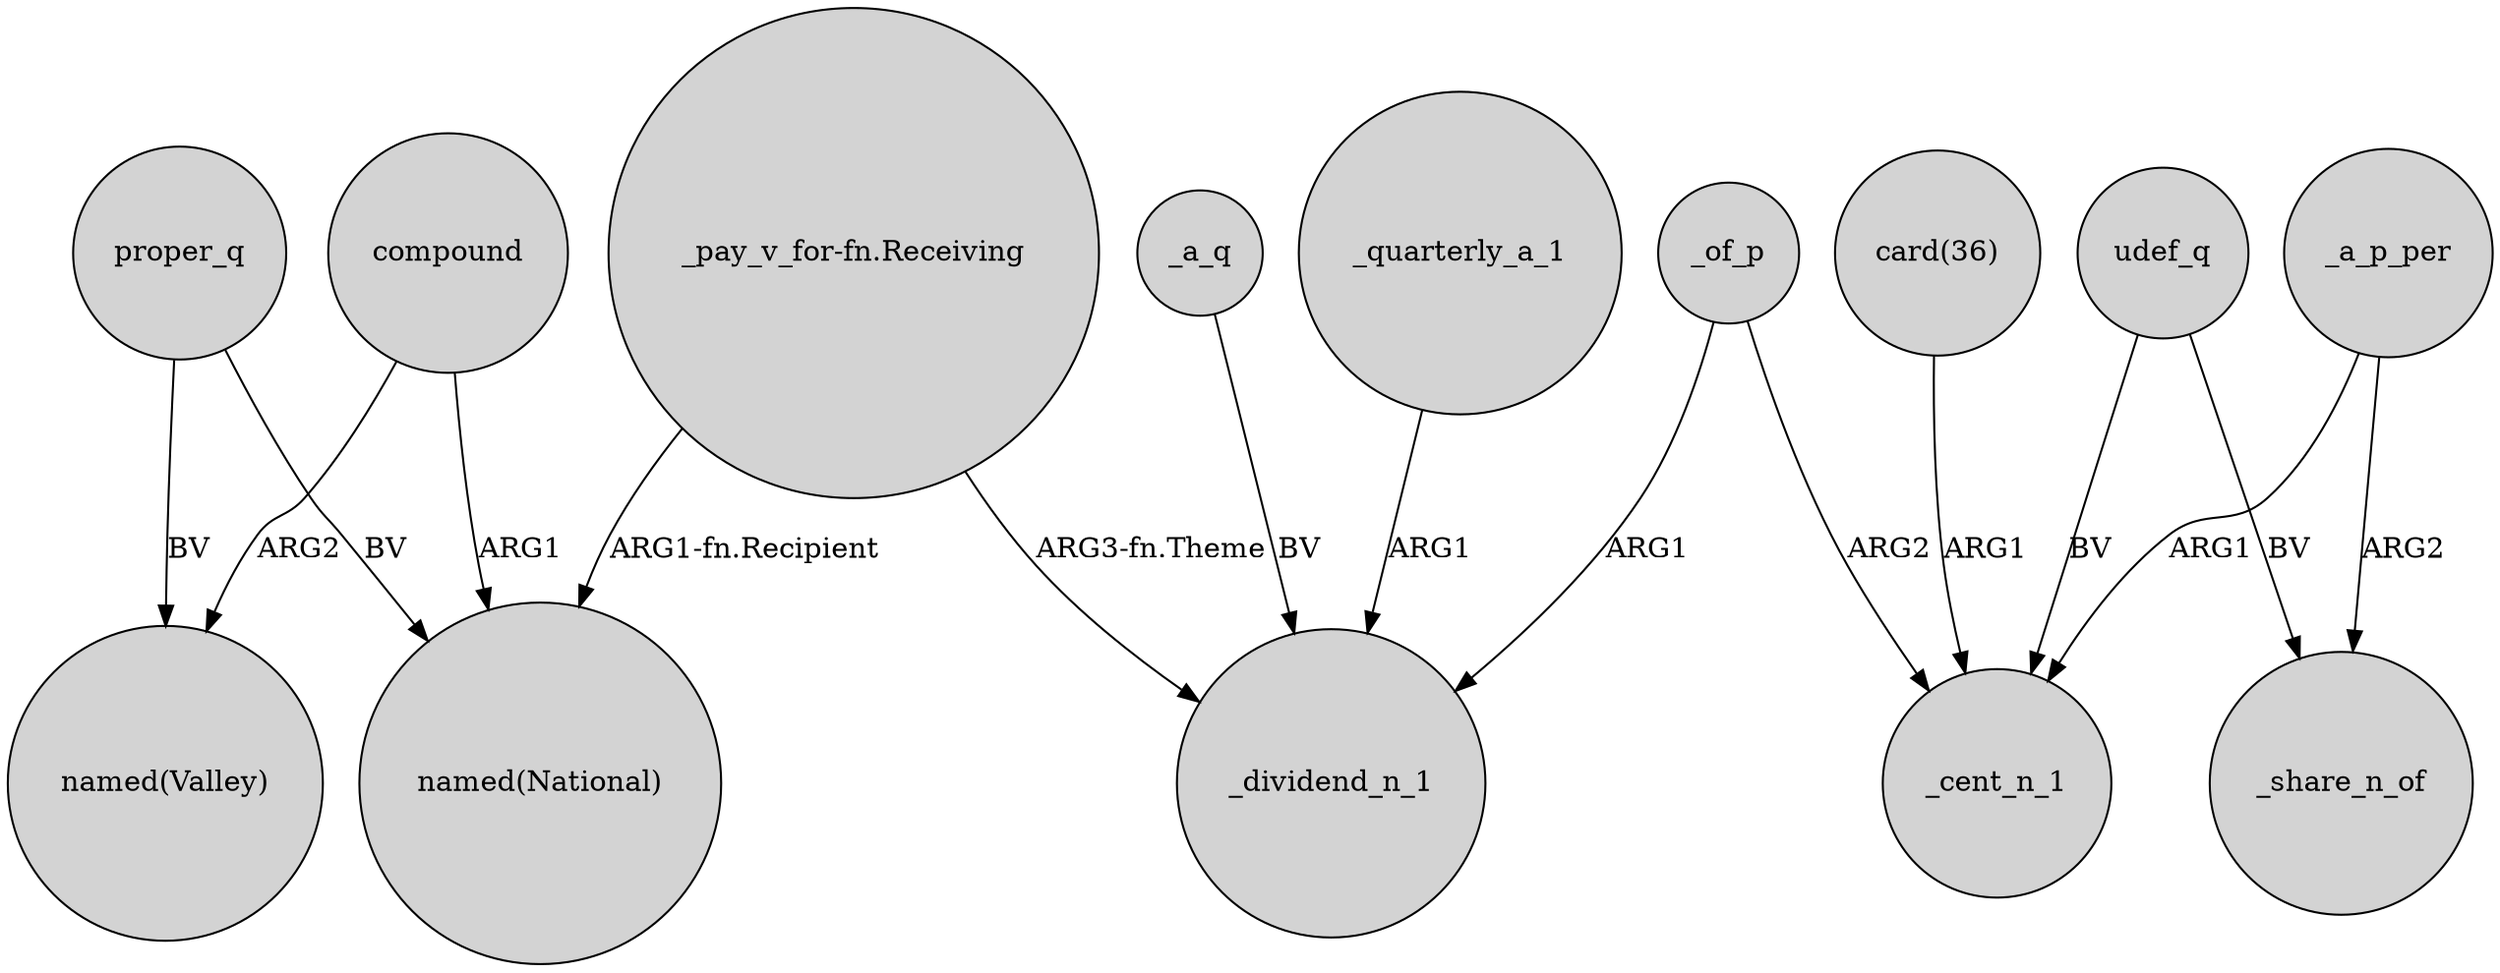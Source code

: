 digraph {
	node [shape=circle style=filled]
	proper_q -> "named(Valley)" [label=BV]
	_a_p_per -> _share_n_of [label=ARG2]
	compound -> "named(Valley)" [label=ARG2]
	"card(36)" -> _cent_n_1 [label=ARG1]
	udef_q -> _share_n_of [label=BV]
	proper_q -> "named(National)" [label=BV]
	_a_q -> _dividend_n_1 [label=BV]
	udef_q -> _cent_n_1 [label=BV]
	_quarterly_a_1 -> _dividend_n_1 [label=ARG1]
	_of_p -> _dividend_n_1 [label=ARG1]
	_a_p_per -> _cent_n_1 [label=ARG1]
	_of_p -> _cent_n_1 [label=ARG2]
	"_pay_v_for-fn.Receiving" -> "named(National)" [label="ARG1-fn.Recipient"]
	compound -> "named(National)" [label=ARG1]
	"_pay_v_for-fn.Receiving" -> _dividend_n_1 [label="ARG3-fn.Theme"]
}
